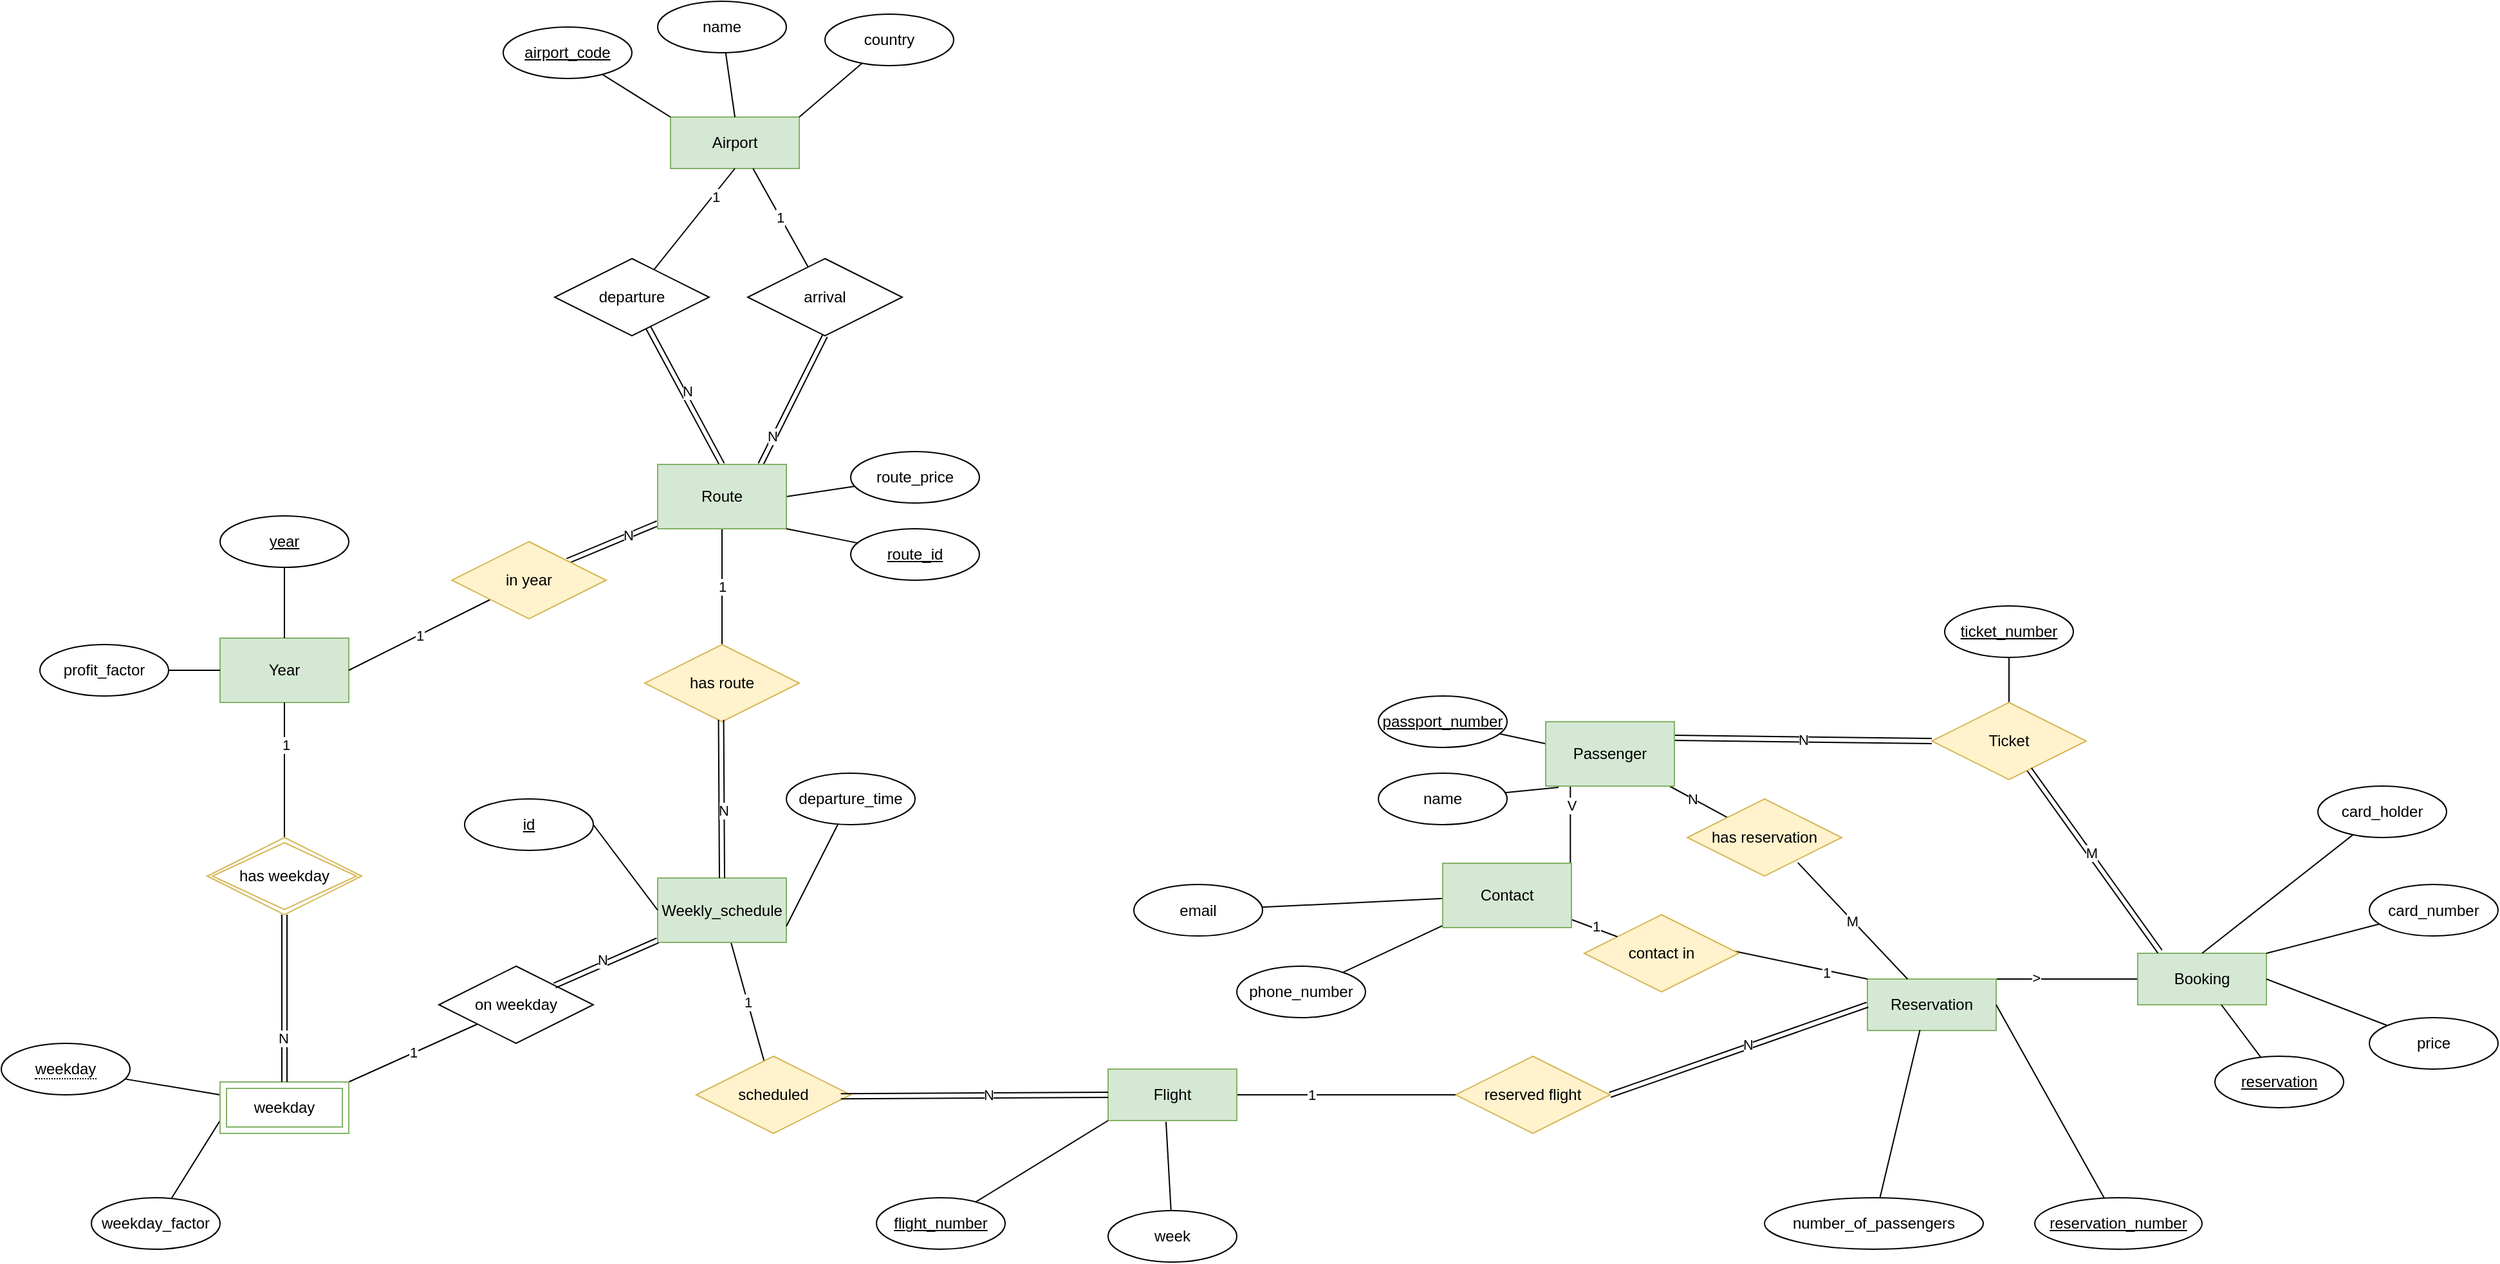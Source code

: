 <mxfile version="13.10.9" type="google" pages="2"><diagram id="R2lEEEUBdFMjLlhIrx00" name="Page-1"><mxGraphModel dx="8730" dy="3855" grid="1" gridSize="10" guides="1" tooltips="1" connect="1" arrows="1" fold="1" page="0" pageScale="1" pageWidth="1100" pageHeight="850" math="0" shadow="0" extFonts="Permanent Marker^https://fonts.googleapis.com/css?family=Permanent+Marker"><root><mxCell id="0"/><mxCell id="1" parent="0"/><mxCell id="BOf3KPC_HByjurvK75-T-17" value="" style="rounded=0;orthogonalLoop=1;jettySize=auto;html=1;endArrow=none;endFill=0;entryX=0.75;entryY=0;entryDx=0;entryDy=0;" parent="1" source="zBXIBaNN5QDGrHpOxJtA-4" target="BOf3KPC_HByjurvK75-T-14" edge="1"><mxGeometry relative="1" as="geometry"><mxPoint x="367.114" y="715.067" as="targetPoint"/></mxGeometry></mxCell><mxCell id="nZv1Xnp-4NOY_rruEF0d-4" value="&amp;gt;" style="edgeLabel;html=1;align=center;verticalAlign=middle;resizable=0;points=[];" parent="BOf3KPC_HByjurvK75-T-17" vertex="1" connectable="0"><mxGeometry x="0.173" y="-1" relative="1" as="geometry"><mxPoint as="offset"/></mxGeometry></mxCell><mxCell id="zBXIBaNN5QDGrHpOxJtA-4" value="Booking" style="whiteSpace=wrap;html=1;align=center;fillColor=#d5e8d4;strokeColor=#82b366;" parent="1" vertex="1"><mxGeometry x="410" y="790" width="100" height="40" as="geometry"/></mxCell><mxCell id="BOf3KPC_HByjurvK75-T-4" style="orthogonalLoop=1;jettySize=auto;html=1;endArrow=none;endFill=0;rounded=0;" parent="1" source="BOf3KPC_HByjurvK75-T-2" target="zBXIBaNN5QDGrHpOxJtA-4" edge="1"><mxGeometry relative="1" as="geometry"/></mxCell><mxCell id="BOf3KPC_HByjurvK75-T-2" value="reservation" style="ellipse;whiteSpace=wrap;html=1;align=center;fontStyle=4;" parent="1" vertex="1"><mxGeometry x="470" y="870" width="100" height="40" as="geometry"/></mxCell><mxCell id="zBXIBaNN5QDGrHpOxJtA-11" style="rounded=0;orthogonalLoop=1;jettySize=auto;html=1;entryX=0.5;entryY=0;entryDx=0;entryDy=0;endArrow=none;endFill=0;" parent="1" source="zBXIBaNN5QDGrHpOxJtA-9" target="zBXIBaNN5QDGrHpOxJtA-4" edge="1"><mxGeometry relative="1" as="geometry"/></mxCell><mxCell id="zBXIBaNN5QDGrHpOxJtA-9" value="card_holder" style="ellipse;whiteSpace=wrap;html=1;align=center;" parent="1" vertex="1"><mxGeometry x="550" y="660" width="100" height="40" as="geometry"/></mxCell><mxCell id="zBXIBaNN5QDGrHpOxJtA-12" style="rounded=0;orthogonalLoop=1;jettySize=auto;html=1;entryX=1;entryY=0;entryDx=0;entryDy=0;endArrow=none;endFill=0;" parent="1" source="zBXIBaNN5QDGrHpOxJtA-10" target="zBXIBaNN5QDGrHpOxJtA-4" edge="1"><mxGeometry relative="1" as="geometry"/></mxCell><mxCell id="zBXIBaNN5QDGrHpOxJtA-10" value="card_number" style="ellipse;whiteSpace=wrap;html=1;align=center;" parent="1" vertex="1"><mxGeometry x="590" y="736.51" width="100" height="40" as="geometry"/></mxCell><mxCell id="zBXIBaNN5QDGrHpOxJtA-14" style="rounded=0;orthogonalLoop=1;jettySize=auto;html=1;entryX=1;entryY=0.5;entryDx=0;entryDy=0;endArrow=none;endFill=0;" parent="1" source="zBXIBaNN5QDGrHpOxJtA-13" target="zBXIBaNN5QDGrHpOxJtA-4" edge="1"><mxGeometry relative="1" as="geometry"/></mxCell><mxCell id="zBXIBaNN5QDGrHpOxJtA-13" value="price" style="ellipse;whiteSpace=wrap;html=1;align=center;" parent="1" vertex="1"><mxGeometry x="590" y="840" width="100" height="40" as="geometry"/></mxCell><mxCell id="BOf3KPC_HByjurvK75-T-9" style="rounded=0;orthogonalLoop=1;jettySize=auto;html=1;entryX=0.5;entryY=0;entryDx=0;entryDy=0;endArrow=none;endFill=0;" parent="1" source="BOf3KPC_HByjurvK75-T-8" target="nZv1Xnp-4NOY_rruEF0d-1" edge="1"><mxGeometry relative="1" as="geometry"><mxPoint x="-40" y="420" as="targetPoint"/></mxGeometry></mxCell><mxCell id="BOf3KPC_HByjurvK75-T-8" value="ticket_number" style="ellipse;whiteSpace=wrap;html=1;align=center;fontStyle=4;" parent="1" vertex="1"><mxGeometry x="260" y="520" width="100" height="40" as="geometry"/></mxCell><mxCell id="BOf3KPC_HByjurvK75-T-14" value="Reservation" style="whiteSpace=wrap;html=1;align=center;fillColor=#d5e8d4;strokeColor=#82b366;" parent="1" vertex="1"><mxGeometry x="200" y="810" width="100" height="40" as="geometry"/></mxCell><mxCell id="LQW15XMOc7TkZIjY-wZq-18" value="1" style="edgeStyle=none;rounded=0;orthogonalLoop=1;jettySize=auto;html=1;entryX=0.5;entryY=0;entryDx=0;entryDy=0;endArrow=none;endFill=0;" parent="1" target="LQW15XMOc7TkZIjY-wZq-8" edge="1"><mxGeometry relative="1" as="geometry"><mxPoint x="-690" y="460" as="sourcePoint"/></mxGeometry></mxCell><mxCell id="Q59jU8zSTXDAxCXPWIwg-6" value="M" style="rounded=0;orthogonalLoop=1;jettySize=auto;html=1;endArrow=none;endFill=0;strokeColor=#000000;exitX=0.716;exitY=0.826;exitDx=0;exitDy=0;exitPerimeter=0;" parent="1" source="nZv1Xnp-4NOY_rruEF0d-13" target="BOf3KPC_HByjurvK75-T-14" edge="1"><mxGeometry relative="1" as="geometry"><mxPoint x="160" y="740" as="sourcePoint"/></mxGeometry></mxCell><mxCell id="Q59jU8zSTXDAxCXPWIwg-7" value="reserved flight" style="shape=rhombus;perimeter=rhombusPerimeter;whiteSpace=wrap;html=1;align=center;fillColor=#fff2cc;strokeColor=#d6b656;" parent="1" vertex="1"><mxGeometry x="-120" y="870" width="120" height="60" as="geometry"/></mxCell><mxCell id="LQW15XMOc7TkZIjY-wZq-8" value="has route" style="shape=rhombus;perimeter=rhombusPerimeter;whiteSpace=wrap;html=1;align=center;fillColor=#fff2cc;strokeColor=#d6b656;" parent="1" vertex="1"><mxGeometry x="-750" y="550" width="120" height="60" as="geometry"/></mxCell><mxCell id="LQW15XMOc7TkZIjY-wZq-22" value="1" style="edgeStyle=none;rounded=0;orthogonalLoop=1;jettySize=auto;html=1;endArrow=none;endFill=0;" parent="1" source="LQW15XMOc7TkZIjY-wZq-9" target="LQW15XMOc7TkZIjY-wZq-20" edge="1"><mxGeometry relative="1" as="geometry"/></mxCell><mxCell id="LQW15XMOc7TkZIjY-wZq-9" value="Weekly_schedule" style="whiteSpace=wrap;html=1;align=center;fillColor=#d5e8d4;strokeColor=#82b366;" parent="1" vertex="1"><mxGeometry x="-740" y="731.51" width="100" height="50" as="geometry"/></mxCell><mxCell id="Q59jU8zSTXDAxCXPWIwg-11" value="" style="rounded=0;orthogonalLoop=1;jettySize=auto;html=1;endArrow=none;endFill=0;strokeColor=#000000;" parent="1" source="Q59jU8zSTXDAxCXPWIwg-10" edge="1"><mxGeometry relative="1" as="geometry"><mxPoint x="-40" y="629.286" as="targetPoint"/></mxGeometry></mxCell><mxCell id="LQW15XMOc7TkZIjY-wZq-14" style="edgeStyle=none;rounded=0;orthogonalLoop=1;jettySize=auto;html=1;entryX=0;entryY=0.5;entryDx=0;entryDy=0;endArrow=none;endFill=0;exitX=1;exitY=0.5;exitDx=0;exitDy=0;" parent="1" source="LQW15XMOc7TkZIjY-wZq-10" target="LQW15XMOc7TkZIjY-wZq-9" edge="1"><mxGeometry relative="1" as="geometry"><mxPoint x="-810" y="756.51" as="sourcePoint"/></mxGeometry></mxCell><mxCell id="LQW15XMOc7TkZIjY-wZq-10" value="id" style="ellipse;whiteSpace=wrap;html=1;align=center;fontStyle=4;" parent="1" vertex="1"><mxGeometry x="-890" y="670" width="100" height="40" as="geometry"/></mxCell><mxCell id="Q59jU8zSTXDAxCXPWIwg-10" value="&lt;u&gt;passport_number&lt;/u&gt;" style="ellipse;whiteSpace=wrap;html=1;align=center;" parent="1" vertex="1"><mxGeometry x="-180" y="590" width="100" height="40" as="geometry"/></mxCell><mxCell id="Q59jU8zSTXDAxCXPWIwg-22" style="edgeStyle=orthogonalEdgeStyle;rounded=0;orthogonalLoop=1;jettySize=auto;html=1;endArrow=none;endFill=0;strokeColor=#000000;" parent="1" source="Q59jU8zSTXDAxCXPWIwg-12" target="Q59jU8zSTXDAxCXPWIwg-7" edge="1"><mxGeometry relative="1" as="geometry"/></mxCell><mxCell id="Q59jU8zSTXDAxCXPWIwg-62" value="1" style="edgeLabel;html=1;align=center;verticalAlign=middle;resizable=0;points=[];" parent="Q59jU8zSTXDAxCXPWIwg-22" vertex="1" connectable="0"><mxGeometry x="-0.318" relative="1" as="geometry"><mxPoint as="offset"/></mxGeometry></mxCell><mxCell id="Q59jU8zSTXDAxCXPWIwg-12" value="Flight" style="whiteSpace=wrap;html=1;align=center;fillColor=#d5e8d4;strokeColor=#82b366;" parent="1" vertex="1"><mxGeometry x="-390" y="880" width="100" height="40" as="geometry"/></mxCell><mxCell id="LQW15XMOc7TkZIjY-wZq-17" style="edgeStyle=none;rounded=0;orthogonalLoop=1;jettySize=auto;html=1;entryX=1;entryY=0.75;entryDx=0;entryDy=0;endArrow=none;endFill=0;" parent="1" source="LQW15XMOc7TkZIjY-wZq-13" target="LQW15XMOc7TkZIjY-wZq-9" edge="1"><mxGeometry relative="1" as="geometry"><mxPoint x="-559.037" y="690.004" as="sourcePoint"/></mxGeometry></mxCell><mxCell id="LQW15XMOc7TkZIjY-wZq-13" value="departure_time" style="ellipse;whiteSpace=wrap;html=1;align=center;" parent="1" vertex="1"><mxGeometry x="-640" y="650" width="100" height="40" as="geometry"/></mxCell><mxCell id="Q59jU8zSTXDAxCXPWIwg-15" style="rounded=0;orthogonalLoop=1;jettySize=auto;html=1;endArrow=none;endFill=0;strokeColor=#000000;" parent="1" source="Q59jU8zSTXDAxCXPWIwg-14" edge="1"><mxGeometry relative="1" as="geometry"><mxPoint x="-40" y="661" as="targetPoint"/></mxGeometry></mxCell><mxCell id="Q59jU8zSTXDAxCXPWIwg-14" value="name" style="ellipse;whiteSpace=wrap;html=1;align=center;" parent="1" vertex="1"><mxGeometry x="-180" y="650" width="100" height="40" as="geometry"/></mxCell><mxCell id="Q59jU8zSTXDAxCXPWIwg-23" style="rounded=0;orthogonalLoop=1;jettySize=auto;html=1;entryX=1;entryY=0.5;entryDx=0;entryDy=0;endArrow=none;endFill=0;strokeColor=#000000;" parent="1" source="Q59jU8zSTXDAxCXPWIwg-20" target="BOf3KPC_HByjurvK75-T-14" edge="1"><mxGeometry relative="1" as="geometry"/></mxCell><mxCell id="Q59jU8zSTXDAxCXPWIwg-20" value="reservation_number" style="ellipse;whiteSpace=wrap;html=1;align=center;fontStyle=4;" parent="1" vertex="1"><mxGeometry x="330" y="980" width="130" height="40" as="geometry"/></mxCell><mxCell id="LQW15XMOc7TkZIjY-wZq-20" value="scheduled" style="shape=rhombus;perimeter=rhombusPerimeter;whiteSpace=wrap;html=1;align=center;fillColor=#fff2cc;strokeColor=#d6b656;" parent="1" vertex="1"><mxGeometry x="-710" y="870" width="120" height="60" as="geometry"/></mxCell><mxCell id="Q59jU8zSTXDAxCXPWIwg-24" style="rounded=0;orthogonalLoop=1;jettySize=auto;html=1;entryX=0.408;entryY=0.992;entryDx=0;entryDy=0;endArrow=none;endFill=0;strokeColor=#000000;entryPerimeter=0;" parent="1" source="Q59jU8zSTXDAxCXPWIwg-21" target="BOf3KPC_HByjurvK75-T-14" edge="1"><mxGeometry relative="1" as="geometry"><Array as="points"/></mxGeometry></mxCell><mxCell id="Q59jU8zSTXDAxCXPWIwg-21" value="number_of_passengers" style="ellipse;whiteSpace=wrap;html=1;align=center;" parent="1" vertex="1"><mxGeometry x="120" y="980" width="170" height="40" as="geometry"/></mxCell><mxCell id="nZv1Xnp-4NOY_rruEF0d-20" style="edgeStyle=none;rounded=0;orthogonalLoop=1;jettySize=auto;html=1;endArrow=none;endFill=0;" parent="1" source="Q59jU8zSTXDAxCXPWIwg-28" target="nZv1Xnp-4NOY_rruEF0d-11" edge="1"><mxGeometry relative="1" as="geometry"/></mxCell><mxCell id="Q59jU8zSTXDAxCXPWIwg-28" value="phone_number" style="ellipse;whiteSpace=wrap;html=1;align=center;" parent="1" vertex="1"><mxGeometry x="-290" y="800" width="100" height="40" as="geometry"/></mxCell><mxCell id="nZv1Xnp-4NOY_rruEF0d-19" style="edgeStyle=none;rounded=0;orthogonalLoop=1;jettySize=auto;html=1;endArrow=none;endFill=0;" parent="1" source="Q59jU8zSTXDAxCXPWIwg-29" target="nZv1Xnp-4NOY_rruEF0d-11" edge="1"><mxGeometry relative="1" as="geometry"/></mxCell><mxCell id="Q59jU8zSTXDAxCXPWIwg-29" value="email" style="ellipse;whiteSpace=wrap;html=1;align=center;" parent="1" vertex="1"><mxGeometry x="-370" y="736.51" width="100" height="40" as="geometry"/></mxCell><mxCell id="LQW15XMOc7TkZIjY-wZq-28" style="edgeStyle=none;rounded=0;orthogonalLoop=1;jettySize=auto;html=1;endArrow=none;endFill=0;" parent="1" source="LQW15XMOc7TkZIjY-wZq-25" edge="1"><mxGeometry relative="1" as="geometry"><mxPoint x="-345" y="921" as="targetPoint"/></mxGeometry></mxCell><mxCell id="LQW15XMOc7TkZIjY-wZq-25" value="week" style="ellipse;whiteSpace=wrap;html=1;align=center;" parent="1" vertex="1"><mxGeometry x="-390" y="990" width="100" height="40" as="geometry"/></mxCell><mxCell id="LQW15XMOc7TkZIjY-wZq-27" style="edgeStyle=none;rounded=0;orthogonalLoop=1;jettySize=auto;html=1;entryX=0;entryY=1;entryDx=0;entryDy=0;endArrow=none;endFill=0;" parent="1" source="LQW15XMOc7TkZIjY-wZq-26" target="Q59jU8zSTXDAxCXPWIwg-12" edge="1"><mxGeometry relative="1" as="geometry"/></mxCell><mxCell id="LQW15XMOc7TkZIjY-wZq-26" value="flight_number" style="ellipse;whiteSpace=wrap;html=1;align=center;fontStyle=4;" parent="1" vertex="1"><mxGeometry x="-570" y="980" width="100" height="40" as="geometry"/></mxCell><mxCell id="LQW15XMOc7TkZIjY-wZq-31" style="edgeStyle=none;rounded=0;orthogonalLoop=1;jettySize=auto;html=1;entryX=1;entryY=0.5;entryDx=0;entryDy=0;endArrow=none;endFill=0;" parent="1" source="LQW15XMOc7TkZIjY-wZq-30" edge="1"><mxGeometry relative="1" as="geometry"><mxPoint x="-640" y="435" as="targetPoint"/></mxGeometry></mxCell><mxCell id="LQW15XMOc7TkZIjY-wZq-30" value="route_price" style="ellipse;whiteSpace=wrap;html=1;align=center;" parent="1" vertex="1"><mxGeometry x="-590" y="400" width="100" height="40" as="geometry"/></mxCell><mxCell id="Q59jU8zSTXDAxCXPWIwg-37" value="weekday_factor" style="ellipse;whiteSpace=wrap;html=1;align=center;" parent="1" vertex="1"><mxGeometry x="-1180" y="980" width="100" height="40" as="geometry"/></mxCell><mxCell id="LQW15XMOc7TkZIjY-wZq-32" value="Year" style="whiteSpace=wrap;html=1;align=center;fillColor=#d5e8d4;strokeColor=#82b366;" parent="1" vertex="1"><mxGeometry x="-1080" y="545" width="100" height="50" as="geometry"/></mxCell><mxCell id="LQW15XMOc7TkZIjY-wZq-34" style="edgeStyle=none;rounded=0;orthogonalLoop=1;jettySize=auto;html=1;entryX=0.5;entryY=0;entryDx=0;entryDy=0;endArrow=none;endFill=0;" parent="1" source="LQW15XMOc7TkZIjY-wZq-33" target="LQW15XMOc7TkZIjY-wZq-32" edge="1"><mxGeometry relative="1" as="geometry"/></mxCell><mxCell id="LQW15XMOc7TkZIjY-wZq-33" value="year" style="ellipse;whiteSpace=wrap;html=1;align=center;fontStyle=4;" parent="1" vertex="1"><mxGeometry x="-1080" y="450" width="100" height="40" as="geometry"/></mxCell><mxCell id="Q59jU8zSTXDAxCXPWIwg-40" style="edgeStyle=none;rounded=0;orthogonalLoop=1;jettySize=auto;html=1;endArrow=none;endFill=0;strokeColor=#000000;exitX=0.5;exitY=0;exitDx=0;exitDy=0;" parent="1" source="Q59jU8zSTXDAxCXPWIwg-75" target="LQW15XMOc7TkZIjY-wZq-32" edge="1"><mxGeometry relative="1" as="geometry"><mxPoint x="-1030" y="710" as="sourcePoint"/></mxGeometry></mxCell><mxCell id="Q59jU8zSTXDAxCXPWIwg-66" value="1" style="edgeLabel;html=1;align=center;verticalAlign=middle;resizable=0;points=[];" parent="Q59jU8zSTXDAxCXPWIwg-40" vertex="1" connectable="0"><mxGeometry x="0.374" y="-1" relative="1" as="geometry"><mxPoint as="offset"/></mxGeometry></mxCell><mxCell id="LQW15XMOc7TkZIjY-wZq-37" style="edgeStyle=none;rounded=0;orthogonalLoop=1;jettySize=auto;html=1;endArrow=none;endFill=0;" parent="1" source="LQW15XMOc7TkZIjY-wZq-36" target="LQW15XMOc7TkZIjY-wZq-32" edge="1"><mxGeometry relative="1" as="geometry"/></mxCell><mxCell id="LQW15XMOc7TkZIjY-wZq-36" value="profit_factor" style="ellipse;whiteSpace=wrap;html=1;align=center;" parent="1" vertex="1"><mxGeometry x="-1220" y="550" width="100" height="40" as="geometry"/></mxCell><mxCell id="LQW15XMOc7TkZIjY-wZq-40" style="edgeStyle=none;rounded=0;orthogonalLoop=1;jettySize=auto;html=1;endArrow=none;endFill=0;exitX=0;exitY=0.75;exitDx=0;exitDy=0;" parent="1" source="Q59jU8zSTXDAxCXPWIwg-72" target="Q59jU8zSTXDAxCXPWIwg-37" edge="1"><mxGeometry relative="1" as="geometry"><mxPoint x="-1059.412" y="940" as="sourcePoint"/></mxGeometry></mxCell><mxCell id="Q59jU8zSTXDAxCXPWIwg-41" value="Airport" style="whiteSpace=wrap;html=1;align=center;fillColor=#d5e8d4;strokeColor=#82b366;" parent="1" vertex="1"><mxGeometry x="-730" y="140" width="100" height="40" as="geometry"/></mxCell><mxCell id="Q59jU8zSTXDAxCXPWIwg-44" style="edgeStyle=none;rounded=0;orthogonalLoop=1;jettySize=auto;html=1;entryX=0;entryY=0;entryDx=0;entryDy=0;endArrow=none;endFill=0;strokeColor=#000000;" parent="1" source="Q59jU8zSTXDAxCXPWIwg-43" target="Q59jU8zSTXDAxCXPWIwg-41" edge="1"><mxGeometry relative="1" as="geometry"/></mxCell><mxCell id="Q59jU8zSTXDAxCXPWIwg-43" value="airport_code" style="ellipse;whiteSpace=wrap;html=1;align=center;fontStyle=4;" parent="1" vertex="1"><mxGeometry x="-860" y="70" width="100" height="40" as="geometry"/></mxCell><mxCell id="Q59jU8zSTXDAxCXPWIwg-47" style="edgeStyle=none;rounded=0;orthogonalLoop=1;jettySize=auto;html=1;entryX=0.5;entryY=0;entryDx=0;entryDy=0;endArrow=none;endFill=0;strokeColor=#000000;" parent="1" source="Q59jU8zSTXDAxCXPWIwg-45" target="Q59jU8zSTXDAxCXPWIwg-41" edge="1"><mxGeometry relative="1" as="geometry"/></mxCell><mxCell id="Q59jU8zSTXDAxCXPWIwg-45" value="name" style="ellipse;whiteSpace=wrap;html=1;align=center;" parent="1" vertex="1"><mxGeometry x="-740" y="50" width="100" height="40" as="geometry"/></mxCell><mxCell id="Q59jU8zSTXDAxCXPWIwg-48" style="edgeStyle=none;rounded=0;orthogonalLoop=1;jettySize=auto;html=1;entryX=1;entryY=0;entryDx=0;entryDy=0;endArrow=none;endFill=0;strokeColor=#000000;" parent="1" source="Q59jU8zSTXDAxCXPWIwg-46" target="Q59jU8zSTXDAxCXPWIwg-41" edge="1"><mxGeometry relative="1" as="geometry"/></mxCell><mxCell id="Q59jU8zSTXDAxCXPWIwg-46" value="country" style="ellipse;whiteSpace=wrap;html=1;align=center;" parent="1" vertex="1"><mxGeometry x="-610" y="60" width="100" height="40" as="geometry"/></mxCell><mxCell id="Q59jU8zSTXDAxCXPWIwg-51" style="edgeStyle=none;rounded=0;orthogonalLoop=1;jettySize=auto;html=1;entryX=0.5;entryY=1;entryDx=0;entryDy=0;endArrow=none;endFill=0;strokeColor=#000000;" parent="1" source="Q59jU8zSTXDAxCXPWIwg-49" target="Q59jU8zSTXDAxCXPWIwg-41" edge="1"><mxGeometry relative="1" as="geometry"/></mxCell><mxCell id="Q59jU8zSTXDAxCXPWIwg-53" value="1" style="edgeLabel;html=1;align=center;verticalAlign=middle;resizable=0;points=[];" parent="Q59jU8zSTXDAxCXPWIwg-51" vertex="1" connectable="0"><mxGeometry x="0.479" y="-2" relative="1" as="geometry"><mxPoint as="offset"/></mxGeometry></mxCell><mxCell id="Q59jU8zSTXDAxCXPWIwg-49" value="departure" style="shape=rhombus;perimeter=rhombusPerimeter;whiteSpace=wrap;html=1;align=center;" parent="1" vertex="1"><mxGeometry x="-820" y="250" width="120" height="60" as="geometry"/></mxCell><mxCell id="Q59jU8zSTXDAxCXPWIwg-57" value="1" style="edgeStyle=none;rounded=0;orthogonalLoop=1;jettySize=auto;html=1;entryX=1;entryY=0.5;entryDx=0;entryDy=0;endArrow=none;endFill=0;strokeColor=#000000;" parent="1" target="LQW15XMOc7TkZIjY-wZq-32" edge="1"><mxGeometry relative="1" as="geometry"><mxPoint x="-870" y="515" as="sourcePoint"/></mxGeometry></mxCell><mxCell id="Q59jU8zSTXDAxCXPWIwg-69" style="edgeStyle=none;rounded=0;orthogonalLoop=1;jettySize=auto;html=1;entryX=0;entryY=0.25;entryDx=0;entryDy=0;endArrow=none;endFill=0;strokeColor=#000000;" parent="1" source="Q59jU8zSTXDAxCXPWIwg-68" target="Q59jU8zSTXDAxCXPWIwg-72" edge="1"><mxGeometry relative="1" as="geometry"><mxPoint x="-1080" y="915" as="targetPoint"/></mxGeometry></mxCell><mxCell id="Q59jU8zSTXDAxCXPWIwg-68" value="&lt;span style=&quot;border-bottom: 1px dotted&quot;&gt;weekday&lt;/span&gt;" style="ellipse;whiteSpace=wrap;html=1;align=center;" parent="1" vertex="1"><mxGeometry x="-1250" y="860" width="100" height="40" as="geometry"/></mxCell><mxCell id="Q59jU8zSTXDAxCXPWIwg-84" value="1" style="edgeStyle=none;rounded=0;orthogonalLoop=1;jettySize=auto;html=1;exitX=1;exitY=0;exitDx=0;exitDy=0;entryX=0;entryY=1;entryDx=0;entryDy=0;endArrow=none;endFill=0;strokeColor=#000000;" parent="1" source="Q59jU8zSTXDAxCXPWIwg-72" target="Q59jU8zSTXDAxCXPWIwg-99" edge="1"><mxGeometry relative="1" as="geometry"><mxPoint x="-890" y="865" as="targetPoint"/></mxGeometry></mxCell><mxCell id="Q59jU8zSTXDAxCXPWIwg-72" value="weekday" style="shape=ext;margin=3;double=1;whiteSpace=wrap;html=1;align=center;strokeColor=#82b366;fillColor=none;" parent="1" vertex="1"><mxGeometry x="-1080" y="890" width="100" height="40" as="geometry"/></mxCell><mxCell id="Q59jU8zSTXDAxCXPWIwg-75" value="has weekday" style="shape=rhombus;double=1;perimeter=rhombusPerimeter;whiteSpace=wrap;html=1;align=center;strokeColor=#d6b656;fillColor=none;" parent="1" vertex="1"><mxGeometry x="-1090" y="700" width="120" height="60" as="geometry"/></mxCell><mxCell id="Q59jU8zSTXDAxCXPWIwg-76" value="" style="shape=link;html=1;rounded=0;endArrow=none;endFill=0;strokeColor=#000000;exitX=0.5;exitY=1;exitDx=0;exitDy=0;entryX=0.5;entryY=0;entryDx=0;entryDy=0;" parent="1" source="Q59jU8zSTXDAxCXPWIwg-75" target="Q59jU8zSTXDAxCXPWIwg-72" edge="1"><mxGeometry relative="1" as="geometry"><mxPoint x="-1130" y="810" as="sourcePoint"/><mxPoint x="-970" y="810" as="targetPoint"/></mxGeometry></mxCell><mxCell id="JhraeFT-rBF5MR7PutNN-1" value="N" style="edgeLabel;html=1;align=center;verticalAlign=middle;resizable=0;points=[];" parent="Q59jU8zSTXDAxCXPWIwg-76" vertex="1" connectable="0"><mxGeometry x="0.47" y="-1" relative="1" as="geometry"><mxPoint as="offset"/></mxGeometry></mxCell><mxCell id="Q59jU8zSTXDAxCXPWIwg-85" value="N" style="shape=link;html=1;rounded=0;endArrow=none;endFill=0;strokeColor=#000000;exitX=1;exitY=0.25;exitDx=0;exitDy=0;entryX=0;entryY=0.5;entryDx=0;entryDy=0;" parent="1" source="onghS_a0NpQVUAv4zcaV-1" target="nZv1Xnp-4NOY_rruEF0d-1" edge="1"><mxGeometry relative="1" as="geometry"><mxPoint y="610" as="sourcePoint"/><mxPoint y="550" as="targetPoint"/><Array as="points"/></mxGeometry></mxCell><mxCell id="Q59jU8zSTXDAxCXPWIwg-88" value="" style="shape=link;html=1;rounded=0;endArrow=none;endFill=0;strokeColor=#000000;" parent="1" source="Q59jU8zSTXDAxCXPWIwg-49" edge="1"><mxGeometry relative="1" as="geometry"><mxPoint x="-680" y="320" as="sourcePoint"/><mxPoint x="-690" y="410" as="targetPoint"/></mxGeometry></mxCell><mxCell id="Q59jU8zSTXDAxCXPWIwg-97" value="N" style="edgeLabel;html=1;align=center;verticalAlign=middle;resizable=0;points=[];" parent="Q59jU8zSTXDAxCXPWIwg-88" vertex="1" connectable="0"><mxGeometry x="-0.058" y="3" relative="1" as="geometry"><mxPoint as="offset"/></mxGeometry></mxCell><mxCell id="Q59jU8zSTXDAxCXPWIwg-90" value="" style="shape=link;html=1;rounded=0;endArrow=none;endFill=0;strokeColor=#000000;exitX=1;exitY=0;exitDx=0;exitDy=0;" parent="1" edge="1"><mxGeometry relative="1" as="geometry"><mxPoint x="-810" y="485" as="sourcePoint"/><mxPoint x="-740" y="455.833" as="targetPoint"/></mxGeometry></mxCell><mxCell id="Q59jU8zSTXDAxCXPWIwg-91" value="" style="resizable=0;html=1;align=right;verticalAlign=bottom;" parent="Q59jU8zSTXDAxCXPWIwg-90" connectable="0" vertex="1"><mxGeometry x="1" relative="1" as="geometry"/></mxCell><mxCell id="0l-3GQOrEyv3XLHFcRAa-2" value="N" style="edgeLabel;html=1;align=center;verticalAlign=middle;resizable=0;points=[];" parent="Q59jU8zSTXDAxCXPWIwg-90" vertex="1" connectable="0"><mxGeometry x="0.34" y="1" relative="1" as="geometry"><mxPoint as="offset"/></mxGeometry></mxCell><mxCell id="Q59jU8zSTXDAxCXPWIwg-95" value="1&lt;br&gt;" style="edgeStyle=none;rounded=0;orthogonalLoop=1;jettySize=auto;html=1;entryX=0.641;entryY=0.999;entryDx=0;entryDy=0;entryPerimeter=0;endArrow=none;endFill=0;strokeColor=#000000;" parent="1" source="Q59jU8zSTXDAxCXPWIwg-92" target="Q59jU8zSTXDAxCXPWIwg-41" edge="1"><mxGeometry relative="1" as="geometry"/></mxCell><mxCell id="Q59jU8zSTXDAxCXPWIwg-92" value="arrival" style="shape=rhombus;perimeter=rhombusPerimeter;whiteSpace=wrap;html=1;align=center;" parent="1" vertex="1"><mxGeometry x="-670" y="250" width="120" height="60" as="geometry"/></mxCell><mxCell id="Q59jU8zSTXDAxCXPWIwg-93" value="" style="shape=link;html=1;rounded=0;endArrow=none;endFill=0;strokeColor=#000000;exitX=0.5;exitY=1;exitDx=0;exitDy=0;" parent="1" source="Q59jU8zSTXDAxCXPWIwg-92" edge="1"><mxGeometry relative="1" as="geometry"><mxPoint x="-510" y="330" as="sourcePoint"/><mxPoint x="-660" y="410" as="targetPoint"/><Array as="points"/></mxGeometry></mxCell><mxCell id="Q59jU8zSTXDAxCXPWIwg-98" value="N" style="edgeLabel;html=1;align=center;verticalAlign=middle;resizable=0;points=[];" parent="Q59jU8zSTXDAxCXPWIwg-93" vertex="1" connectable="0"><mxGeometry x="0.57" y="-2" relative="1" as="geometry"><mxPoint as="offset"/></mxGeometry></mxCell><mxCell id="Q59jU8zSTXDAxCXPWIwg-99" value="on weekday" style="shape=rhombus;perimeter=rhombusPerimeter;whiteSpace=wrap;html=1;align=center;fillColor=none;gradientColor=none;" parent="1" vertex="1"><mxGeometry x="-910" y="800" width="120" height="60" as="geometry"/></mxCell><mxCell id="iNLaWvOQE4ymKSLY4ypZ-16" value="" style="edgeStyle=none;rounded=0;orthogonalLoop=1;jettySize=auto;html=1;entryX=0;entryY=0;entryDx=0;entryDy=0;endArrow=none;endFill=0;strokeColor=#000000;exitX=1;exitY=1;exitDx=0;exitDy=0;" parent="1" target="BOf3KPC_HByjurvK75-T-14" edge="1"><mxGeometry relative="1" as="geometry"><mxPoint x="40" y="776.51" as="sourcePoint"/></mxGeometry></mxCell><mxCell id="nZv1Xnp-4NOY_rruEF0d-21" value="1" style="edgeLabel;html=1;align=center;verticalAlign=middle;resizable=0;points=[];" parent="iNLaWvOQE4ymKSLY4ypZ-16" vertex="1" connectable="0"><mxGeometry x="0.603" y="-1" relative="1" as="geometry"><mxPoint as="offset"/></mxGeometry></mxCell><mxCell id="4AdZJjmQy8ro5dQfTVth-1" value="" style="edgeStyle=orthogonalEdgeStyle;rounded=0;orthogonalLoop=1;jettySize=auto;html=1;endArrow=none;endFill=0;" parent="1" edge="1"><mxGeometry relative="1" as="geometry"><mxPoint x="-30.83" y="750" as="sourcePoint"/><mxPoint x="-30.83" y="660" as="targetPoint"/></mxGeometry></mxCell><mxCell id="nZv1Xnp-4NOY_rruEF0d-12" value="V" style="edgeLabel;html=1;align=center;verticalAlign=middle;resizable=0;points=[];" parent="4AdZJjmQy8ro5dQfTVth-1" vertex="1" connectable="0"><mxGeometry x="0.672" y="-1" relative="1" as="geometry"><mxPoint as="offset"/></mxGeometry></mxCell><mxCell id="4AdZJjmQy8ro5dQfTVth-3" value="" style="shape=link;html=1;rounded=0;endArrow=none;endFill=0;entryX=0.5;entryY=0;entryDx=0;entryDy=0;exitX=0.494;exitY=0.975;exitDx=0;exitDy=0;exitPerimeter=0;" parent="1" source="LQW15XMOc7TkZIjY-wZq-8" target="LQW15XMOc7TkZIjY-wZq-9" edge="1"><mxGeometry relative="1" as="geometry"><mxPoint x="-690" y="630" as="sourcePoint"/><mxPoint x="-580" y="670" as="targetPoint"/></mxGeometry></mxCell><mxCell id="4AdZJjmQy8ro5dQfTVth-4" value="" style="resizable=0;html=1;align=right;verticalAlign=bottom;" parent="4AdZJjmQy8ro5dQfTVth-3" connectable="0" vertex="1"><mxGeometry x="1" relative="1" as="geometry"/></mxCell><mxCell id="4AdZJjmQy8ro5dQfTVth-6" value="N" style="edgeLabel;html=1;align=center;verticalAlign=middle;resizable=0;points=[];" parent="4AdZJjmQy8ro5dQfTVth-3" connectable="0" vertex="1"><mxGeometry x="0.132" y="1" relative="1" as="geometry"><mxPoint y="1" as="offset"/></mxGeometry></mxCell><mxCell id="4AdZJjmQy8ro5dQfTVth-8" value="" style="shape=link;html=1;rounded=0;endArrow=none;endFill=0;exitX=1;exitY=0;exitDx=0;exitDy=0;" parent="1" source="Q59jU8zSTXDAxCXPWIwg-99" edge="1"><mxGeometry relative="1" as="geometry"><mxPoint x="-890" y="770" as="sourcePoint"/><mxPoint x="-740" y="780" as="targetPoint"/></mxGeometry></mxCell><mxCell id="4AdZJjmQy8ro5dQfTVth-10" value="N" style="edgeLabel;html=1;align=center;verticalAlign=middle;resizable=0;points=[];" parent="4AdZJjmQy8ro5dQfTVth-8" connectable="0" vertex="1"><mxGeometry x="-0.054" y="4" relative="1" as="geometry"><mxPoint as="offset"/></mxGeometry></mxCell><mxCell id="4AdZJjmQy8ro5dQfTVth-11" value="" style="shape=link;html=1;rounded=0;endArrow=none;endFill=0;entryX=0;entryY=0.5;entryDx=0;entryDy=0;exitX=0.936;exitY=0.519;exitDx=0;exitDy=0;exitPerimeter=0;" parent="1" source="LQW15XMOc7TkZIjY-wZq-20" target="Q59jU8zSTXDAxCXPWIwg-12" edge="1"><mxGeometry relative="1" as="geometry"><mxPoint x="-590" y="900" as="sourcePoint"/><mxPoint x="-430" y="900" as="targetPoint"/></mxGeometry></mxCell><mxCell id="4AdZJjmQy8ro5dQfTVth-13" value="N" style="edgeLabel;html=1;align=center;verticalAlign=middle;resizable=0;points=[];" parent="4AdZJjmQy8ro5dQfTVth-11" connectable="0" vertex="1"><mxGeometry x="0.099" y="1" relative="1" as="geometry"><mxPoint as="offset"/></mxGeometry></mxCell><mxCell id="LKxpLer1oZojtI-M9TIW-1" value="" style="shape=link;html=1;rounded=0;entryX=0;entryY=0.5;entryDx=0;entryDy=0;" parent="1" target="BOf3KPC_HByjurvK75-T-14" edge="1"><mxGeometry relative="1" as="geometry"><mxPoint y="900" as="sourcePoint"/><mxPoint x="160" y="900" as="targetPoint"/></mxGeometry></mxCell><mxCell id="LKxpLer1oZojtI-M9TIW-3" value="N" style="edgeLabel;html=1;align=center;verticalAlign=middle;resizable=0;points=[];" parent="LKxpLer1oZojtI-M9TIW-1" vertex="1" connectable="0"><mxGeometry x="0.07" y="2" relative="1" as="geometry"><mxPoint as="offset"/></mxGeometry></mxCell><mxCell id="nZv1Xnp-4NOY_rruEF0d-14" style="edgeStyle=none;rounded=0;orthogonalLoop=1;jettySize=auto;html=1;endArrow=none;endFill=0;" parent="1" source="onghS_a0NpQVUAv4zcaV-1" target="nZv1Xnp-4NOY_rruEF0d-13" edge="1"><mxGeometry relative="1" as="geometry"/></mxCell><mxCell id="nZv1Xnp-4NOY_rruEF0d-15" value="N" style="edgeLabel;html=1;align=center;verticalAlign=middle;resizable=0;points=[];" parent="nZv1Xnp-4NOY_rruEF0d-14" vertex="1" connectable="0"><mxGeometry x="-0.195" relative="1" as="geometry"><mxPoint as="offset"/></mxGeometry></mxCell><mxCell id="onghS_a0NpQVUAv4zcaV-1" value="Passenger" style="whiteSpace=wrap;html=1;align=center;fillColor=#d5e8d4;strokeColor=#82b366;" parent="1" vertex="1"><mxGeometry x="-50" y="610" width="100" height="50" as="geometry"/></mxCell><mxCell id="nZv1Xnp-4NOY_rruEF0d-1" value="Ticket" style="shape=rhombus;perimeter=rhombusPerimeter;whiteSpace=wrap;html=1;align=center;fillColor=#fff2cc;strokeColor=#d6b656;" parent="1" vertex="1"><mxGeometry x="250" y="595" width="120" height="60" as="geometry"/></mxCell><mxCell id="nZv1Xnp-4NOY_rruEF0d-8" value="" style="shape=link;html=1;rounded=0;endArrow=none;endFill=0;exitX=0.173;exitY=-0.033;exitDx=0;exitDy=0;exitPerimeter=0;" parent="1" source="zBXIBaNN5QDGrHpOxJtA-4" target="nZv1Xnp-4NOY_rruEF0d-1" edge="1"><mxGeometry relative="1" as="geometry"><mxPoint x="340" y="640" as="sourcePoint"/><mxPoint x="500" y="640" as="targetPoint"/></mxGeometry></mxCell><mxCell id="nZv1Xnp-4NOY_rruEF0d-10" value="M" style="edgeLabel;html=1;align=center;verticalAlign=middle;resizable=0;points=[];" parent="nZv1Xnp-4NOY_rruEF0d-8" vertex="1" connectable="0"><mxGeometry x="0.071" y="-1" relative="1" as="geometry"><mxPoint as="offset"/></mxGeometry></mxCell><mxCell id="nZv1Xnp-4NOY_rruEF0d-13" value="has reservation" style="shape=rhombus;perimeter=rhombusPerimeter;whiteSpace=wrap;html=1;align=center;fillColor=#fff2cc;strokeColor=#d6b656;" parent="1" vertex="1"><mxGeometry x="60" y="670" width="120" height="60" as="geometry"/></mxCell><mxCell id="nZv1Xnp-4NOY_rruEF0d-16" value="contact in" style="shape=rhombus;perimeter=rhombusPerimeter;whiteSpace=wrap;html=1;align=center;fillColor=#fff2cc;strokeColor=#d6b656;" parent="1" vertex="1"><mxGeometry x="-20" y="760" width="120" height="60" as="geometry"/></mxCell><mxCell id="nZv1Xnp-4NOY_rruEF0d-18" style="edgeStyle=none;rounded=0;orthogonalLoop=1;jettySize=auto;html=1;endArrow=none;endFill=0;" parent="1" source="nZv1Xnp-4NOY_rruEF0d-11" target="nZv1Xnp-4NOY_rruEF0d-16" edge="1"><mxGeometry relative="1" as="geometry"/></mxCell><mxCell id="fv4oANeL6ZixNGHhpxw_-1" value="1" style="edgeLabel;html=1;align=center;verticalAlign=middle;resizable=0;points=[];" parent="nZv1Xnp-4NOY_rruEF0d-18" connectable="0" vertex="1"><mxGeometry x="0.004" y="2" relative="1" as="geometry"><mxPoint as="offset"/></mxGeometry></mxCell><mxCell id="nZv1Xnp-4NOY_rruEF0d-11" value="Contact" style="whiteSpace=wrap;html=1;align=center;fillColor=#d5e8d4;strokeColor=#82b366;" parent="1" vertex="1"><mxGeometry x="-130" y="720" width="100" height="50" as="geometry"/></mxCell><mxCell id="0l-3GQOrEyv3XLHFcRAa-1" value="Route" style="whiteSpace=wrap;html=1;align=center;fillColor=#d5e8d4;strokeColor=#82b366;" parent="1" vertex="1"><mxGeometry x="-740" y="410" width="100" height="50" as="geometry"/></mxCell><mxCell id="0l-3GQOrEyv3XLHFcRAa-4" style="rounded=0;orthogonalLoop=1;jettySize=auto;html=1;entryX=1;entryY=1;entryDx=0;entryDy=0;endArrow=none;endFill=0;" parent="1" source="0l-3GQOrEyv3XLHFcRAa-3" target="0l-3GQOrEyv3XLHFcRAa-1" edge="1"><mxGeometry relative="1" as="geometry"/></mxCell><mxCell id="0l-3GQOrEyv3XLHFcRAa-3" value="route_id" style="ellipse;whiteSpace=wrap;html=1;align=center;fontStyle=4;" parent="1" vertex="1"><mxGeometry x="-590" y="460" width="100" height="40" as="geometry"/></mxCell><mxCell id="0l-3GQOrEyv3XLHFcRAa-6" value="in year" style="shape=rhombus;perimeter=rhombusPerimeter;whiteSpace=wrap;html=1;align=center;fillColor=#fff2cc;strokeColor=#d6b656;" parent="1" vertex="1"><mxGeometry x="-900" y="470" width="120" height="60" as="geometry"/></mxCell></root></mxGraphModel></diagram><diagram id="bnhPyI3BCZZGuFD3WAlv" name="Page-2"><mxGraphModel dx="788" dy="243" grid="1" gridSize="10" guides="1" tooltips="1" connect="1" arrows="1" fold="1" page="0" pageScale="1" pageWidth="1100" pageHeight="850" math="0" shadow="0"><root><mxCell id="-CMfI8zKaebo_t71Q7Is-0"/><mxCell id="-CMfI8zKaebo_t71Q7Is-1" parent="-CMfI8zKaebo_t71Q7Is-0"/><mxCell id="yFVMj5n0QC1sqRGjFOon-0" value="Booking" style="swimlane;fontStyle=0;childLayout=stackLayout;horizontal=1;startSize=26;horizontalStack=0;resizeParent=1;resizeParentMax=0;resizeLast=0;collapsible=1;marginBottom=0;align=center;fontSize=14;" parent="-CMfI8zKaebo_t71Q7Is-1" vertex="1"><mxGeometry x="1470" y="1053" width="160" height="134" as="geometry"/></mxCell><mxCell id="yFVMj5n0QC1sqRGjFOon-1" value="reservation_number (PK)" style="text;strokeColor=none;fillColor=none;spacingLeft=4;spacingRight=4;overflow=hidden;rotatable=0;points=[[0,0.5],[1,0.5]];portConstraint=eastwest;fontSize=12;fontStyle=5" parent="yFVMj5n0QC1sqRGjFOon-0" vertex="1"><mxGeometry y="26" width="160" height="30" as="geometry"/></mxCell><mxCell id="yFVMj5n0QC1sqRGjFOon-2" value="card_holder" style="text;strokeColor=none;fillColor=none;spacingLeft=4;spacingRight=4;overflow=hidden;rotatable=0;points=[[0,0.5],[1,0.5]];portConstraint=eastwest;fontSize=12;" parent="yFVMj5n0QC1sqRGjFOon-0" vertex="1"><mxGeometry y="56" width="160" height="30" as="geometry"/></mxCell><mxCell id="yFVMj5n0QC1sqRGjFOon-4" value="card_number" style="text;strokeColor=none;fillColor=none;spacingLeft=4;spacingRight=4;overflow=hidden;rotatable=0;points=[[0,0.5],[1,0.5]];portConstraint=eastwest;fontSize=12;" parent="yFVMj5n0QC1sqRGjFOon-0" vertex="1"><mxGeometry y="86" width="160" height="24" as="geometry"/></mxCell><mxCell id="yFVMj5n0QC1sqRGjFOon-3" value="price" style="text;strokeColor=none;fillColor=none;spacingLeft=4;spacingRight=4;overflow=hidden;rotatable=0;points=[[0,0.5],[1,0.5]];portConstraint=eastwest;fontSize=12;" parent="yFVMj5n0QC1sqRGjFOon-0" vertex="1"><mxGeometry y="110" width="160" height="24" as="geometry"/></mxCell><mxCell id="SIbvgzcj-zAYVuEZ0Rba-50" value="Airport" style="swimlane;fontStyle=0;childLayout=stackLayout;horizontal=1;startSize=26;horizontalStack=0;resizeParent=1;resizeParentMax=0;resizeLast=0;collapsible=1;marginBottom=0;align=center;fontSize=14;fillColor=none;gradientColor=none;" parent="-CMfI8zKaebo_t71Q7Is-1" vertex="1"><mxGeometry x="920" y="610" width="160" height="116" as="geometry"/></mxCell><mxCell id="SIbvgzcj-zAYVuEZ0Rba-51" value="airport_code (PK)" style="text;strokeColor=none;fillColor=none;spacingLeft=4;spacingRight=4;overflow=hidden;rotatable=0;points=[[0,0.5],[1,0.5]];portConstraint=eastwest;fontSize=12;fontStyle=5" parent="SIbvgzcj-zAYVuEZ0Rba-50" vertex="1"><mxGeometry y="26" width="160" height="30" as="geometry"/></mxCell><mxCell id="SIbvgzcj-zAYVuEZ0Rba-52" value="name" style="text;strokeColor=none;fillColor=none;spacingLeft=4;spacingRight=4;overflow=hidden;rotatable=0;points=[[0,0.5],[1,0.5]];portConstraint=eastwest;fontSize=12;" parent="SIbvgzcj-zAYVuEZ0Rba-50" vertex="1"><mxGeometry y="56" width="160" height="30" as="geometry"/></mxCell><mxCell id="SIbvgzcj-zAYVuEZ0Rba-53" value="country " style="text;strokeColor=none;fillColor=none;spacingLeft=4;spacingRight=4;overflow=hidden;rotatable=0;points=[[0,0.5],[1,0.5]];portConstraint=eastwest;fontSize=12;" parent="SIbvgzcj-zAYVuEZ0Rba-50" vertex="1"><mxGeometry y="86" width="160" height="30" as="geometry"/></mxCell><mxCell id="SIbvgzcj-zAYVuEZ0Rba-55" value="Route" style="swimlane;fontStyle=0;childLayout=stackLayout;horizontal=1;startSize=26;horizontalStack=0;resizeParent=1;resizeParentMax=0;resizeLast=0;collapsible=1;marginBottom=0;align=center;fontSize=14;fillColor=none;gradientColor=none;" parent="-CMfI8zKaebo_t71Q7Is-1" vertex="1"><mxGeometry x="920" y="754" width="160" height="176" as="geometry"/></mxCell><mxCell id="2BfbjCL5sBk8lKUPx_6o-0" value="route_id" style="text;strokeColor=none;fillColor=none;spacingLeft=4;spacingRight=4;overflow=hidden;rotatable=0;points=[[0,0.5],[1,0.5]];portConstraint=eastwest;fontSize=12;fontStyle=5" parent="SIbvgzcj-zAYVuEZ0Rba-55" vertex="1"><mxGeometry y="26" width="160" height="30" as="geometry"/></mxCell><mxCell id="SIbvgzcj-zAYVuEZ0Rba-57" value="departure" style="text;strokeColor=none;fillColor=none;spacingLeft=4;spacingRight=4;overflow=hidden;rotatable=0;points=[[0,0.5],[1,0.5]];portConstraint=eastwest;fontSize=12;fontStyle=5" parent="SIbvgzcj-zAYVuEZ0Rba-55" vertex="1"><mxGeometry y="56" width="160" height="30" as="geometry"/></mxCell><mxCell id="SIbvgzcj-zAYVuEZ0Rba-58" value="arrival" style="text;strokeColor=none;fillColor=none;spacingLeft=4;spacingRight=4;overflow=hidden;rotatable=0;points=[[0,0.5],[1,0.5]];portConstraint=eastwest;fontSize=12;fontStyle=5;" parent="SIbvgzcj-zAYVuEZ0Rba-55" vertex="1"><mxGeometry y="86" width="160" height="30" as="geometry"/></mxCell><mxCell id="SIbvgzcj-zAYVuEZ0Rba-60" value="year" style="text;strokeColor=none;fillColor=none;spacingLeft=4;spacingRight=4;overflow=hidden;rotatable=0;points=[[0,0.5],[1,0.5]];portConstraint=eastwest;fontSize=12;fontStyle=5;" parent="SIbvgzcj-zAYVuEZ0Rba-55" vertex="1"><mxGeometry y="116" width="160" height="30" as="geometry"/></mxCell><mxCell id="SIbvgzcj-zAYVuEZ0Rba-61" value="price" style="text;strokeColor=none;fillColor=none;spacingLeft=4;spacingRight=4;overflow=hidden;rotatable=0;points=[[0,0.5],[1,0.5]];portConstraint=eastwest;fontSize=12;" parent="SIbvgzcj-zAYVuEZ0Rba-55" vertex="1"><mxGeometry y="146" width="160" height="30" as="geometry"/></mxCell><mxCell id="yFVMj5n0QC1sqRGjFOon-5" value="Reservation" style="swimlane;fontStyle=0;childLayout=stackLayout;horizontal=1;startSize=26;horizontalStack=0;resizeParent=1;resizeParentMax=0;resizeLast=0;collapsible=1;marginBottom=0;align=center;fontSize=14;" parent="-CMfI8zKaebo_t71Q7Is-1" vertex="1"><mxGeometry x="1240" y="978" width="160" height="140" as="geometry"/></mxCell><mxCell id="yFVMj5n0QC1sqRGjFOon-6" value="reservation_number (PK)" style="text;strokeColor=none;fillColor=none;spacingLeft=4;spacingRight=4;overflow=hidden;rotatable=0;points=[[0,0.5],[1,0.5]];portConstraint=eastwest;fontSize=12;fontStyle=5" parent="yFVMj5n0QC1sqRGjFOon-5" vertex="1"><mxGeometry y="26" width="160" height="30" as="geometry"/></mxCell><mxCell id="VNrw-eLWF3aE8cvwhKli-3" value="contact" style="text;strokeColor=none;fillColor=none;spacingLeft=4;spacingRight=4;overflow=hidden;rotatable=0;points=[[0,0.5],[1,0.5]];portConstraint=eastwest;fontSize=12;" parent="yFVMj5n0QC1sqRGjFOon-5" vertex="1"><mxGeometry y="56" width="160" height="30" as="geometry"/></mxCell><mxCell id="yFVMj5n0QC1sqRGjFOon-7" value="number_of_passengers" style="text;strokeColor=none;fillColor=none;spacingLeft=4;spacingRight=4;overflow=hidden;rotatable=0;points=[[0,0.5],[1,0.5]];portConstraint=eastwest;fontSize=12;" parent="yFVMj5n0QC1sqRGjFOon-5" vertex="1"><mxGeometry y="86" width="160" height="30" as="geometry"/></mxCell><mxCell id="yFVMj5n0QC1sqRGjFOon-8" value="flight_number" style="text;strokeColor=none;fillColor=none;spacingLeft=4;spacingRight=4;overflow=hidden;rotatable=0;points=[[0,0.5],[1,0.5]];portConstraint=eastwest;fontSize=12;fontStyle=5" parent="yFVMj5n0QC1sqRGjFOon-5" vertex="1"><mxGeometry y="116" width="160" height="24" as="geometry"/></mxCell><mxCell id="SIbvgzcj-zAYVuEZ0Rba-62" value="Year" style="swimlane;fontStyle=0;childLayout=stackLayout;horizontal=1;startSize=26;horizontalStack=0;resizeParent=1;resizeParentMax=0;resizeLast=0;collapsible=1;marginBottom=0;align=center;fontSize=14;fillColor=none;gradientColor=none;" parent="-CMfI8zKaebo_t71Q7Is-1" vertex="1"><mxGeometry x="470" y="856" width="160" height="86" as="geometry"/></mxCell><mxCell id="SIbvgzcj-zAYVuEZ0Rba-63" value="year (PK)" style="text;strokeColor=none;fillColor=none;spacingLeft=4;spacingRight=4;overflow=hidden;rotatable=0;points=[[0,0.5],[1,0.5]];portConstraint=eastwest;fontSize=12;fontStyle=5" parent="SIbvgzcj-zAYVuEZ0Rba-62" vertex="1"><mxGeometry y="26" width="160" height="30" as="geometry"/></mxCell><mxCell id="BQIhXESE5zJiSD12wpBA-0" value="profit_factor" style="text;strokeColor=none;fillColor=none;spacingLeft=4;spacingRight=4;overflow=hidden;rotatable=0;points=[[0,0.5],[1,0.5]];portConstraint=eastwest;fontSize=12;fontStyle=0" parent="SIbvgzcj-zAYVuEZ0Rba-62" vertex="1"><mxGeometry y="56" width="160" height="30" as="geometry"/></mxCell><mxCell id="20R4zHrf9fwT5QvxGC-6-0" value="Contact" style="swimlane;fontStyle=0;childLayout=stackLayout;horizontal=1;startSize=26;horizontalStack=0;resizeParent=1;resizeParentMax=0;resizeLast=0;collapsible=1;marginBottom=0;align=center;fontSize=14;" parent="-CMfI8zKaebo_t71Q7Is-1" vertex="1"><mxGeometry x="1240" y="802" width="160" height="104" as="geometry"><mxRectangle x="1220" y="820" width="80" height="26" as="alternateBounds"/></mxGeometry></mxCell><mxCell id="20R4zHrf9fwT5QvxGC-6-1" value="passport_number" style="text;strokeColor=none;fillColor=none;spacingLeft=4;spacingRight=4;overflow=hidden;rotatable=0;points=[[0,0.5],[1,0.5]];portConstraint=eastwest;fontSize=12;fontStyle=5" parent="20R4zHrf9fwT5QvxGC-6-0" vertex="1"><mxGeometry y="26" width="160" height="30" as="geometry"/></mxCell><mxCell id="KhEQ6_2How46NtKk6G4P-1" value="phone" style="text;strokeColor=none;fillColor=none;spacingLeft=4;spacingRight=4;overflow=hidden;rotatable=0;points=[[0,0.5],[1,0.5]];portConstraint=eastwest;fontSize=12;fontStyle=0;dashed=1;" parent="20R4zHrf9fwT5QvxGC-6-0" vertex="1"><mxGeometry y="56" width="160" height="24" as="geometry"/></mxCell><mxCell id="20R4zHrf9fwT5QvxGC-6-3" value="email" style="text;strokeColor=none;fillColor=none;spacingLeft=4;spacingRight=4;overflow=hidden;rotatable=0;points=[[0,0.5],[1,0.5]];portConstraint=eastwest;fontSize=12;fontStyle=0;dashed=1;" parent="20R4zHrf9fwT5QvxGC-6-0" vertex="1"><mxGeometry y="80" width="160" height="24" as="geometry"/></mxCell><mxCell id="_G3OL1bynrpv7xCciJaD-0" value="Weekday" style="swimlane;fontStyle=0;childLayout=stackLayout;horizontal=1;startSize=26;horizontalStack=0;resizeParent=1;resizeParentMax=0;resizeLast=0;collapsible=1;marginBottom=0;align=center;fontSize=14;fillColor=none;gradientColor=none;" parent="-CMfI8zKaebo_t71Q7Is-1" vertex="1"><mxGeometry x="471" y="970" width="160" height="116" as="geometry"/></mxCell><mxCell id="_G3OL1bynrpv7xCciJaD-2" value="day" style="text;strokeColor=none;fillColor=none;spacingLeft=4;spacingRight=4;overflow=hidden;rotatable=0;points=[[0,0.5],[1,0.5]];portConstraint=eastwest;fontSize=12;fontStyle=5" parent="_G3OL1bynrpv7xCciJaD-0" vertex="1"><mxGeometry y="26" width="160" height="30" as="geometry"/></mxCell><mxCell id="awdcxGut9lfj8TveX9RL-0" value="" style="endArrow=none;html=1;" edge="1" parent="_G3OL1bynrpv7xCciJaD-0"><mxGeometry width="50" height="50" relative="1" as="geometry"><mxPoint x="69" y="77.58" as="sourcePoint"/><mxPoint x="69" y="37.58" as="targetPoint"/></mxGeometry></mxCell><mxCell id="awdcxGut9lfj8TveX9RL-1" value="" style="endArrow=none;html=1;" edge="1" parent="_G3OL1bynrpv7xCciJaD-0"><mxGeometry width="50" height="50" relative="1" as="geometry"><mxPoint x="69" y="77.58" as="sourcePoint"/><mxPoint x="59" y="77.58" as="targetPoint"/></mxGeometry></mxCell><mxCell id="awdcxGut9lfj8TveX9RL-2" value="" style="endArrow=none;html=1;" edge="1" parent="_G3OL1bynrpv7xCciJaD-0"><mxGeometry width="50" height="50" relative="1" as="geometry"><mxPoint x="69" y="37.58" as="sourcePoint"/><mxPoint x="59" y="37.58" as="targetPoint"/></mxGeometry></mxCell><mxCell id="_G3OL1bynrpv7xCciJaD-1" value="year" style="text;strokeColor=none;fillColor=none;spacingLeft=4;spacingRight=4;overflow=hidden;rotatable=0;points=[[0,0.5],[1,0.5]];portConstraint=eastwest;fontSize=12;fontStyle=5" parent="_G3OL1bynrpv7xCciJaD-0" vertex="1"><mxGeometry y="56" width="160" height="30" as="geometry"/></mxCell><mxCell id="_G3OL1bynrpv7xCciJaD-4" value="weekday_factor" style="text;strokeColor=none;fillColor=none;spacingLeft=4;spacingRight=4;overflow=hidden;rotatable=0;points=[[0,0.5],[1,0.5]];portConstraint=eastwest;fontSize=12;fontStyle=0" parent="_G3OL1bynrpv7xCciJaD-0" vertex="1"><mxGeometry y="86" width="160" height="30" as="geometry"/></mxCell><mxCell id="20R4zHrf9fwT5QvxGC-6-9" value="Passenger" style="swimlane;fontStyle=0;childLayout=stackLayout;horizontal=1;startSize=26;horizontalStack=0;resizeParent=1;resizeParentMax=0;resizeLast=0;collapsible=1;marginBottom=0;align=center;fontSize=14;" parent="-CMfI8zKaebo_t71Q7Is-1" vertex="1"><mxGeometry x="1470" y="802" width="160" height="80" as="geometry"/></mxCell><mxCell id="20R4zHrf9fwT5QvxGC-6-10" value="passport_number" style="text;strokeColor=none;fillColor=none;spacingLeft=4;spacingRight=4;overflow=hidden;rotatable=0;points=[[0,0.5],[1,0.5]];portConstraint=eastwest;fontSize=12;fontStyle=5" parent="20R4zHrf9fwT5QvxGC-6-9" vertex="1"><mxGeometry y="26" width="160" height="30" as="geometry"/></mxCell><mxCell id="20R4zHrf9fwT5QvxGC-6-12" value="name" style="text;strokeColor=none;fillColor=none;spacingLeft=4;spacingRight=4;overflow=hidden;rotatable=0;points=[[0,0.5],[1,0.5]];portConstraint=eastwest;fontSize=12;fontStyle=0;dashed=1;" parent="20R4zHrf9fwT5QvxGC-6-9" vertex="1"><mxGeometry y="56" width="160" height="24" as="geometry"/></mxCell><mxCell id="_G3OL1bynrpv7xCciJaD-5" value="Weekly_schedule" style="swimlane;fontStyle=0;childLayout=stackLayout;horizontal=1;startSize=26;horizontalStack=0;resizeParent=1;resizeParentMax=0;resizeLast=0;collapsible=1;marginBottom=0;align=center;fontSize=14;fillColor=none;gradientColor=none;" parent="-CMfI8zKaebo_t71Q7Is-1" vertex="1"><mxGeometry x="690" y="970" width="160" height="176" as="geometry"/></mxCell><mxCell id="_G3OL1bynrpv7xCciJaD-6" value="id (PK)" style="text;strokeColor=none;fillColor=none;spacingLeft=4;spacingRight=4;overflow=hidden;rotatable=0;points=[[0,0.5],[1,0.5]];portConstraint=eastwest;fontSize=12;fontStyle=5" parent="_G3OL1bynrpv7xCciJaD-5" vertex="1"><mxGeometry y="26" width="160" height="30" as="geometry"/></mxCell><mxCell id="IPXCE0nco4rx5HcNfuaK-19" value="" style="endArrow=none;html=1;" parent="_G3OL1bynrpv7xCciJaD-5" edge="1"><mxGeometry width="50" height="50" relative="1" as="geometry"><mxPoint x="90" y="137" as="sourcePoint"/><mxPoint x="90" y="97" as="targetPoint"/></mxGeometry></mxCell><mxCell id="IPXCE0nco4rx5HcNfuaK-20" value="" style="endArrow=none;html=1;" parent="_G3OL1bynrpv7xCciJaD-5" edge="1"><mxGeometry width="50" height="50" relative="1" as="geometry"><mxPoint x="90" y="137" as="sourcePoint"/><mxPoint x="80" y="137" as="targetPoint"/></mxGeometry></mxCell><mxCell id="IPXCE0nco4rx5HcNfuaK-21" value="" style="endArrow=none;html=1;" parent="_G3OL1bynrpv7xCciJaD-5" edge="1"><mxGeometry width="50" height="50" relative="1" as="geometry"><mxPoint x="90" y="97" as="sourcePoint"/><mxPoint x="80" y="97" as="targetPoint"/></mxGeometry></mxCell><mxCell id="IPXCE0nco4rx5HcNfuaK-0" value="route" style="text;strokeColor=none;fillColor=none;spacingLeft=4;spacingRight=4;overflow=hidden;rotatable=0;points=[[0,0.5],[1,0.5]];portConstraint=eastwest;fontSize=12;fontStyle=5" parent="_G3OL1bynrpv7xCciJaD-5" vertex="1"><mxGeometry y="56" width="160" height="30" as="geometry"/></mxCell><mxCell id="_G3OL1bynrpv7xCciJaD-9" value="weekday" style="text;strokeColor=none;fillColor=none;spacingLeft=4;spacingRight=4;overflow=hidden;rotatable=0;points=[[0,0.5],[1,0.5]];portConstraint=eastwest;fontSize=12;fontStyle=5" parent="_G3OL1bynrpv7xCciJaD-5" vertex="1"><mxGeometry y="86" width="160" height="30" as="geometry"/></mxCell><mxCell id="xMQDUhyzjmVJEJDtAZtZ-30" value="year" style="text;strokeColor=none;fillColor=none;spacingLeft=4;spacingRight=4;overflow=hidden;rotatable=0;points=[[0,0.5],[1,0.5]];portConstraint=eastwest;fontSize=12;fontStyle=5" parent="_G3OL1bynrpv7xCciJaD-5" vertex="1"><mxGeometry y="116" width="160" height="30" as="geometry"/></mxCell><mxCell id="xMQDUhyzjmVJEJDtAZtZ-0" value="departure_time" style="text;strokeColor=none;fillColor=none;spacingLeft=4;spacingRight=4;overflow=hidden;rotatable=0;points=[[0,0.5],[1,0.5]];portConstraint=eastwest;fontSize=12;fontStyle=0" parent="_G3OL1bynrpv7xCciJaD-5" vertex="1"><mxGeometry y="146" width="160" height="30" as="geometry"/></mxCell><mxCell id="20R4zHrf9fwT5QvxGC-6-14" value="Ticket" style="swimlane;fontStyle=0;childLayout=stackLayout;horizontal=1;startSize=26;horizontalStack=0;resizeParent=1;resizeParentMax=0;resizeLast=0;collapsible=1;marginBottom=0;align=center;fontSize=14;" parent="-CMfI8zKaebo_t71Q7Is-1" vertex="1"><mxGeometry x="1710" y="915" width="160" height="116" as="geometry"/></mxCell><mxCell id="20R4zHrf9fwT5QvxGC-6-15" value="ticket_number (PK)" style="text;strokeColor=none;fillColor=none;spacingLeft=4;spacingRight=4;overflow=hidden;rotatable=0;points=[[0,0.5],[1,0.5]];portConstraint=eastwest;fontSize=12;fontStyle=5" parent="20R4zHrf9fwT5QvxGC-6-14" vertex="1"><mxGeometry y="26" width="160" height="30" as="geometry"/></mxCell><mxCell id="20R4zHrf9fwT5QvxGC-6-17" value="passport_number " style="text;strokeColor=none;fillColor=none;spacingLeft=4;spacingRight=4;overflow=hidden;rotatable=0;points=[[0,0.5],[1,0.5]];portConstraint=eastwest;fontSize=12;fontStyle=5" parent="20R4zHrf9fwT5QvxGC-6-14" vertex="1"><mxGeometry y="56" width="160" height="30" as="geometry"/></mxCell><mxCell id="20R4zHrf9fwT5QvxGC-6-19" value="reservation_number" style="text;strokeColor=none;fillColor=none;spacingLeft=4;spacingRight=4;overflow=hidden;rotatable=0;points=[[0,0.5],[1,0.5]];portConstraint=eastwest;fontSize=12;fontStyle=5" parent="20R4zHrf9fwT5QvxGC-6-14" vertex="1"><mxGeometry y="86" width="160" height="30" as="geometry"/></mxCell><mxCell id="xMQDUhyzjmVJEJDtAZtZ-1" value="Flight" style="swimlane;fontStyle=0;childLayout=stackLayout;horizontal=1;startSize=26;horizontalStack=0;resizeParent=1;resizeParentMax=0;resizeLast=0;collapsible=1;marginBottom=0;align=center;fontSize=14;fillColor=none;gradientColor=none;" parent="-CMfI8zKaebo_t71Q7Is-1" vertex="1"><mxGeometry x="940" y="970" width="160" height="108" as="geometry"/></mxCell><mxCell id="xMQDUhyzjmVJEJDtAZtZ-2" value="flight_number (PK)" style="text;strokeColor=none;fillColor=none;spacingLeft=4;spacingRight=4;overflow=hidden;rotatable=0;points=[[0,0.5],[1,0.5]];portConstraint=eastwest;fontSize=12;fontStyle=5" parent="xMQDUhyzjmVJEJDtAZtZ-1" vertex="1"><mxGeometry y="26" width="160" height="26" as="geometry"/></mxCell><mxCell id="xMQDUhyzjmVJEJDtAZtZ-14" value="schedule" style="text;strokeColor=none;fillColor=none;spacingLeft=4;spacingRight=4;overflow=hidden;rotatable=0;points=[[0,0.5],[1,0.5]];portConstraint=eastwest;fontSize=12;fontStyle=5" parent="xMQDUhyzjmVJEJDtAZtZ-1" vertex="1"><mxGeometry y="52" width="160" height="26" as="geometry"/></mxCell><mxCell id="xMQDUhyzjmVJEJDtAZtZ-5" value="week" style="text;strokeColor=none;fillColor=none;spacingLeft=4;spacingRight=4;overflow=hidden;rotatable=0;points=[[0,0.5],[1,0.5]];portConstraint=eastwest;fontSize=12;fontStyle=0" parent="xMQDUhyzjmVJEJDtAZtZ-1" vertex="1"><mxGeometry y="78" width="160" height="30" as="geometry"/></mxCell><mxCell id="20R4zHrf9fwT5QvxGC-6-20" style="rounded=0;orthogonalLoop=1;jettySize=auto;html=1;entryX=1;entryY=0.5;entryDx=0;entryDy=0;endArrow=classic;endFill=1;edgeStyle=orthogonalEdgeStyle;" parent="-CMfI8zKaebo_t71Q7Is-1" source="yFVMj5n0QC1sqRGjFOon-1" target="yFVMj5n0QC1sqRGjFOon-6" edge="1"><mxGeometry relative="1" as="geometry"/></mxCell><mxCell id="xMQDUhyzjmVJEJDtAZtZ-10" style="edgeStyle=orthogonalEdgeStyle;rounded=0;orthogonalLoop=1;jettySize=auto;html=1;endArrow=classic;endFill=1;strokeColor=#000000;" parent="-CMfI8zKaebo_t71Q7Is-1" source="SIbvgzcj-zAYVuEZ0Rba-60" target="SIbvgzcj-zAYVuEZ0Rba-63" edge="1"><mxGeometry relative="1" as="geometry"/></mxCell><mxCell id="xMQDUhyzjmVJEJDtAZtZ-15" style="edgeStyle=orthogonalEdgeStyle;rounded=0;orthogonalLoop=1;jettySize=auto;html=1;endArrow=classic;endFill=1;strokeColor=#000000;" parent="-CMfI8zKaebo_t71Q7Is-1" source="xMQDUhyzjmVJEJDtAZtZ-14" target="_G3OL1bynrpv7xCciJaD-6" edge="1"><mxGeometry relative="1" as="geometry"/></mxCell><mxCell id="xMQDUhyzjmVJEJDtAZtZ-17" style="edgeStyle=orthogonalEdgeStyle;rounded=0;orthogonalLoop=1;jettySize=auto;elbow=vertical;html=1;endArrow=classic;endFill=1;strokeColor=#000000;" parent="-CMfI8zKaebo_t71Q7Is-1" source="_G3OL1bynrpv7xCciJaD-1" target="SIbvgzcj-zAYVuEZ0Rba-63" edge="1"><mxGeometry relative="1" as="geometry"><Array as="points"><mxPoint x="450" y="1041.0"/><mxPoint x="450" y="897"/></Array></mxGeometry></mxCell><mxCell id="20R4zHrf9fwT5QvxGC-6-34" style="edgeStyle=orthogonalEdgeStyle;rounded=0;orthogonalLoop=1;jettySize=auto;html=1;entryX=1;entryY=0.5;entryDx=0;entryDy=0;endArrow=classic;endFill=1;" parent="-CMfI8zKaebo_t71Q7Is-1" source="yFVMj5n0QC1sqRGjFOon-8" target="xMQDUhyzjmVJEJDtAZtZ-2" edge="1"><mxGeometry relative="1" as="geometry"/></mxCell><mxCell id="xMQDUhyzjmVJEJDtAZtZ-18" style="edgeStyle=orthogonalEdgeStyle;rounded=0;orthogonalLoop=1;jettySize=auto;html=1;endArrow=classic;endFill=1;strokeColor=#000000;" parent="-CMfI8zKaebo_t71Q7Is-1" source="20R4zHrf9fwT5QvxGC-6-1" target="20R4zHrf9fwT5QvxGC-6-10" edge="1"><mxGeometry relative="1" as="geometry"/></mxCell><mxCell id="xMQDUhyzjmVJEJDtAZtZ-31" style="edgeStyle=orthogonalEdgeStyle;rounded=0;orthogonalLoop=1;jettySize=auto;html=1;startArrow=none;startFill=0;endArrow=classic;endFill=1;strokeColor=#000000;exitX=-0.006;exitY=0.867;exitDx=0;exitDy=0;exitPerimeter=0;" parent="-CMfI8zKaebo_t71Q7Is-1" source="_G3OL1bynrpv7xCciJaD-9" edge="1"><mxGeometry relative="1" as="geometry"><Array as="points"><mxPoint x="650" y="1082"/><mxPoint x="650" y="1019"/></Array><mxPoint x="633" y="1019" as="targetPoint"/></mxGeometry></mxCell><mxCell id="IPXCE0nco4rx5HcNfuaK-25" value="FK" style="text;html=1;strokeColor=none;fillColor=none;align=center;verticalAlign=middle;whiteSpace=wrap;rounded=0;" parent="-CMfI8zKaebo_t71Q7Is-1" vertex="1"><mxGeometry x="730" y="1078" width="160" height="20" as="geometry"/></mxCell><mxCell id="IPXCE0nco4rx5HcNfuaK-39" style="edgeStyle=orthogonalEdgeStyle;rounded=0;orthogonalLoop=1;jettySize=auto;html=1;startArrow=classic;startFill=1;endArrow=none;endFill=0;strokeColor=#000000;entryX=1;entryY=0.5;entryDx=0;entryDy=0;exitX=1;exitY=0.5;exitDx=0;exitDy=0;" parent="-CMfI8zKaebo_t71Q7Is-1" source="SIbvgzcj-zAYVuEZ0Rba-51" target="SIbvgzcj-zAYVuEZ0Rba-58" edge="1"><mxGeometry relative="1" as="geometry"><Array as="points"><mxPoint x="1110" y="651"/><mxPoint x="1110" y="825"/></Array><mxPoint x="1090" y="661.034" as="sourcePoint"/><mxPoint x="1090" y="805" as="targetPoint"/></mxGeometry></mxCell><mxCell id="VNrw-eLWF3aE8cvwhKli-0" style="edgeStyle=orthogonalEdgeStyle;rounded=0;orthogonalLoop=1;jettySize=auto;html=1;entryX=0;entryY=0.5;entryDx=0;entryDy=0;endArrow=none;endFill=0;exitX=1;exitY=0.5;exitDx=0;exitDy=0;strokeColor=none;startArrow=classic;startFill=1;" parent="-CMfI8zKaebo_t71Q7Is-1" source="20R4zHrf9fwT5QvxGC-6-10" target="20R4zHrf9fwT5QvxGC-6-17" edge="1"><mxGeometry relative="1" as="geometry"/></mxCell><mxCell id="VNrw-eLWF3aE8cvwhKli-1" style="edgeStyle=orthogonalEdgeStyle;rounded=0;orthogonalLoop=1;jettySize=auto;html=1;entryX=1;entryY=0.5;entryDx=0;entryDy=0;endArrow=classic;endFill=1;" parent="-CMfI8zKaebo_t71Q7Is-1" source="20R4zHrf9fwT5QvxGC-6-19" target="yFVMj5n0QC1sqRGjFOon-1" edge="1"><mxGeometry relative="1" as="geometry"/></mxCell><mxCell id="VNrw-eLWF3aE8cvwhKli-4" style="edgeStyle=orthogonalEdgeStyle;rounded=0;orthogonalLoop=1;jettySize=auto;html=1;entryX=0;entryY=0.5;entryDx=0;entryDy=0;endArrow=classic;endFill=1;" parent="-CMfI8zKaebo_t71Q7Is-1" source="VNrw-eLWF3aE8cvwhKli-3" target="20R4zHrf9fwT5QvxGC-6-1" edge="1"><mxGeometry relative="1" as="geometry"/></mxCell><mxCell id="VNrw-eLWF3aE8cvwhKli-10" style="edgeStyle=orthogonalEdgeStyle;rounded=0;orthogonalLoop=1;jettySize=auto;html=1;endArrow=classic;endFill=1;entryX=0;entryY=0.5;entryDx=0;entryDy=0;exitX=0;exitY=0.5;exitDx=0;exitDy=0;" parent="-CMfI8zKaebo_t71Q7Is-1" source="VNrw-eLWF3aE8cvwhKli-6" target="20R4zHrf9fwT5QvxGC-6-10" edge="1"><mxGeometry relative="1" as="geometry"><mxPoint x="1450" y="840" as="targetPoint"/></mxGeometry></mxCell><mxCell id="VNrw-eLWF3aE8cvwhKli-5" value="Has_reservation" style="swimlane;fontStyle=0;childLayout=stackLayout;horizontal=1;startSize=26;horizontalStack=0;resizeParent=1;resizeParentMax=0;resizeLast=0;collapsible=1;marginBottom=0;align=center;fontSize=14;" parent="-CMfI8zKaebo_t71Q7Is-1" vertex="1"><mxGeometry x="1470" y="930" width="160" height="86" as="geometry"/></mxCell><mxCell id="VNrw-eLWF3aE8cvwhKli-6" value="passport_number" style="text;strokeColor=none;fillColor=none;spacingLeft=4;spacingRight=4;overflow=hidden;rotatable=0;points=[[0,0.5],[1,0.5]];portConstraint=eastwest;fontSize=12;fontStyle=5" parent="VNrw-eLWF3aE8cvwhKli-5" vertex="1"><mxGeometry y="26" width="160" height="30" as="geometry"/></mxCell><mxCell id="VNrw-eLWF3aE8cvwhKli-8" value="reservation_number" style="text;strokeColor=none;fillColor=none;spacingLeft=4;spacingRight=4;overflow=hidden;rotatable=0;points=[[0,0.5],[1,0.5]];portConstraint=eastwest;fontSize=12;fontStyle=5" parent="VNrw-eLWF3aE8cvwhKli-5" vertex="1"><mxGeometry y="56" width="160" height="30" as="geometry"/></mxCell><mxCell id="VNrw-eLWF3aE8cvwhKli-11" style="edgeStyle=orthogonalEdgeStyle;rounded=0;orthogonalLoop=1;jettySize=auto;html=1;entryX=1;entryY=0.5;entryDx=0;entryDy=0;endArrow=classic;endFill=1;" parent="-CMfI8zKaebo_t71Q7Is-1" source="VNrw-eLWF3aE8cvwhKli-8" target="yFVMj5n0QC1sqRGjFOon-6" edge="1"><mxGeometry relative="1" as="geometry"/></mxCell><mxCell id="_-wL3CjoqfiayH5tdDQS-0" style="edgeStyle=orthogonalEdgeStyle;rounded=0;orthogonalLoop=1;jettySize=auto;html=1;exitX=0;exitY=0.5;exitDx=0;exitDy=0;entryX=1;entryY=0.5;entryDx=0;entryDy=0;startArrow=none;startFill=0;endArrow=classic;endFill=1;" parent="-CMfI8zKaebo_t71Q7Is-1" source="20R4zHrf9fwT5QvxGC-6-17" target="20R4zHrf9fwT5QvxGC-6-10" edge="1"><mxGeometry relative="1" as="geometry"/></mxCell><mxCell id="2BfbjCL5sBk8lKUPx_6o-1" style="edgeStyle=orthogonalEdgeStyle;rounded=0;orthogonalLoop=1;jettySize=auto;html=1;entryX=0;entryY=0.5;entryDx=0;entryDy=0;endArrow=classic;endFill=1;" parent="-CMfI8zKaebo_t71Q7Is-1" source="IPXCE0nco4rx5HcNfuaK-0" target="2BfbjCL5sBk8lKUPx_6o-0" edge="1"><mxGeometry relative="1" as="geometry"/></mxCell></root></mxGraphModel></diagram></mxfile>